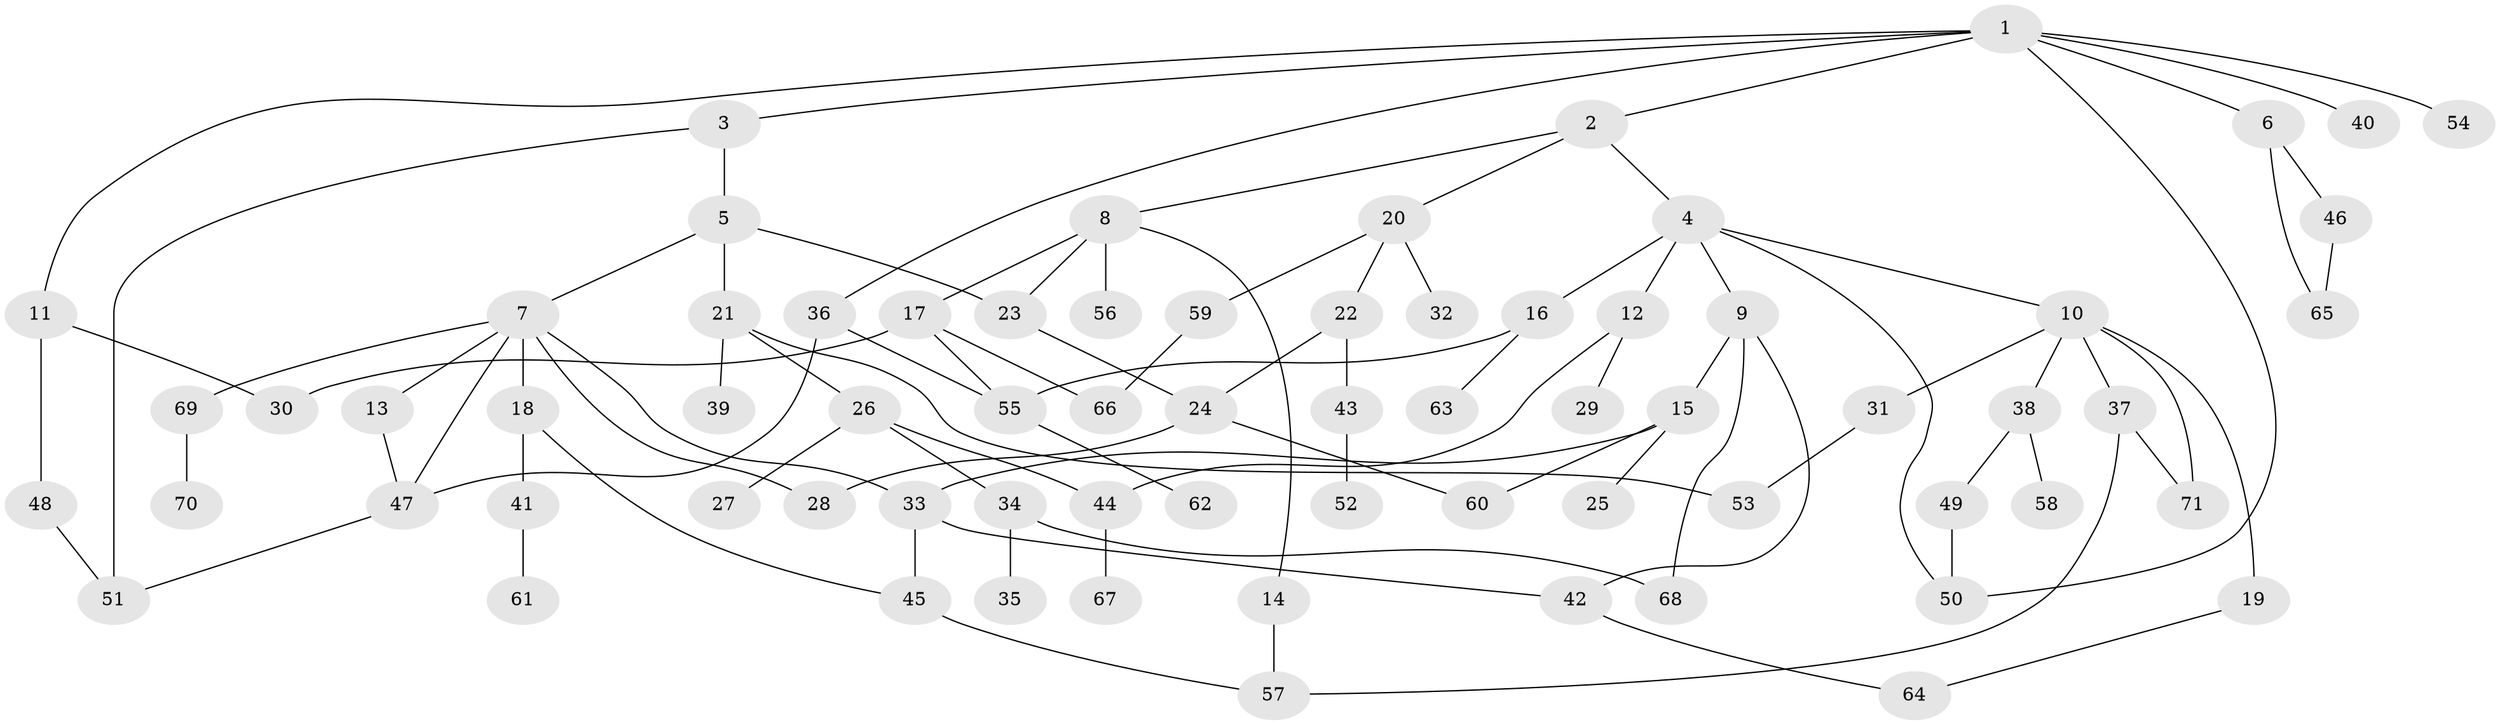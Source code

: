 // coarse degree distribution, {7: 0.02127659574468085, 8: 0.0425531914893617, 5: 0.10638297872340426, 2: 0.2553191489361702, 6: 0.0425531914893617, 3: 0.14893617021276595, 1: 0.2765957446808511, 4: 0.10638297872340426}
// Generated by graph-tools (version 1.1) at 2025/51/02/27/25 19:51:39]
// undirected, 71 vertices, 95 edges
graph export_dot {
graph [start="1"]
  node [color=gray90,style=filled];
  1;
  2;
  3;
  4;
  5;
  6;
  7;
  8;
  9;
  10;
  11;
  12;
  13;
  14;
  15;
  16;
  17;
  18;
  19;
  20;
  21;
  22;
  23;
  24;
  25;
  26;
  27;
  28;
  29;
  30;
  31;
  32;
  33;
  34;
  35;
  36;
  37;
  38;
  39;
  40;
  41;
  42;
  43;
  44;
  45;
  46;
  47;
  48;
  49;
  50;
  51;
  52;
  53;
  54;
  55;
  56;
  57;
  58;
  59;
  60;
  61;
  62;
  63;
  64;
  65;
  66;
  67;
  68;
  69;
  70;
  71;
  1 -- 2;
  1 -- 3;
  1 -- 6;
  1 -- 11;
  1 -- 36;
  1 -- 40;
  1 -- 50;
  1 -- 54;
  2 -- 4;
  2 -- 8;
  2 -- 20;
  3 -- 5;
  3 -- 51;
  4 -- 9;
  4 -- 10;
  4 -- 12;
  4 -- 16;
  4 -- 50;
  5 -- 7;
  5 -- 21;
  5 -- 23;
  6 -- 46;
  6 -- 65;
  7 -- 13;
  7 -- 18;
  7 -- 33;
  7 -- 47;
  7 -- 69;
  7 -- 28;
  8 -- 14;
  8 -- 17;
  8 -- 56;
  8 -- 23;
  9 -- 15;
  9 -- 42;
  9 -- 68;
  10 -- 19;
  10 -- 31;
  10 -- 37;
  10 -- 38;
  10 -- 71;
  11 -- 30;
  11 -- 48;
  12 -- 29;
  12 -- 44;
  13 -- 47;
  14 -- 57;
  15 -- 25;
  15 -- 33;
  15 -- 60;
  16 -- 63;
  16 -- 55;
  17 -- 66;
  17 -- 30;
  17 -- 55;
  18 -- 41;
  18 -- 45;
  19 -- 64;
  20 -- 22;
  20 -- 32;
  20 -- 59;
  21 -- 26;
  21 -- 39;
  21 -- 53;
  22 -- 24;
  22 -- 43;
  23 -- 24;
  24 -- 28;
  24 -- 60;
  26 -- 27;
  26 -- 34;
  26 -- 44;
  31 -- 53;
  33 -- 45;
  33 -- 42;
  34 -- 35;
  34 -- 68;
  36 -- 55;
  36 -- 47;
  37 -- 57;
  37 -- 71;
  38 -- 49;
  38 -- 58;
  41 -- 61;
  42 -- 64;
  43 -- 52;
  44 -- 67;
  45 -- 57;
  46 -- 65;
  47 -- 51;
  48 -- 51;
  49 -- 50;
  55 -- 62;
  59 -- 66;
  69 -- 70;
}
